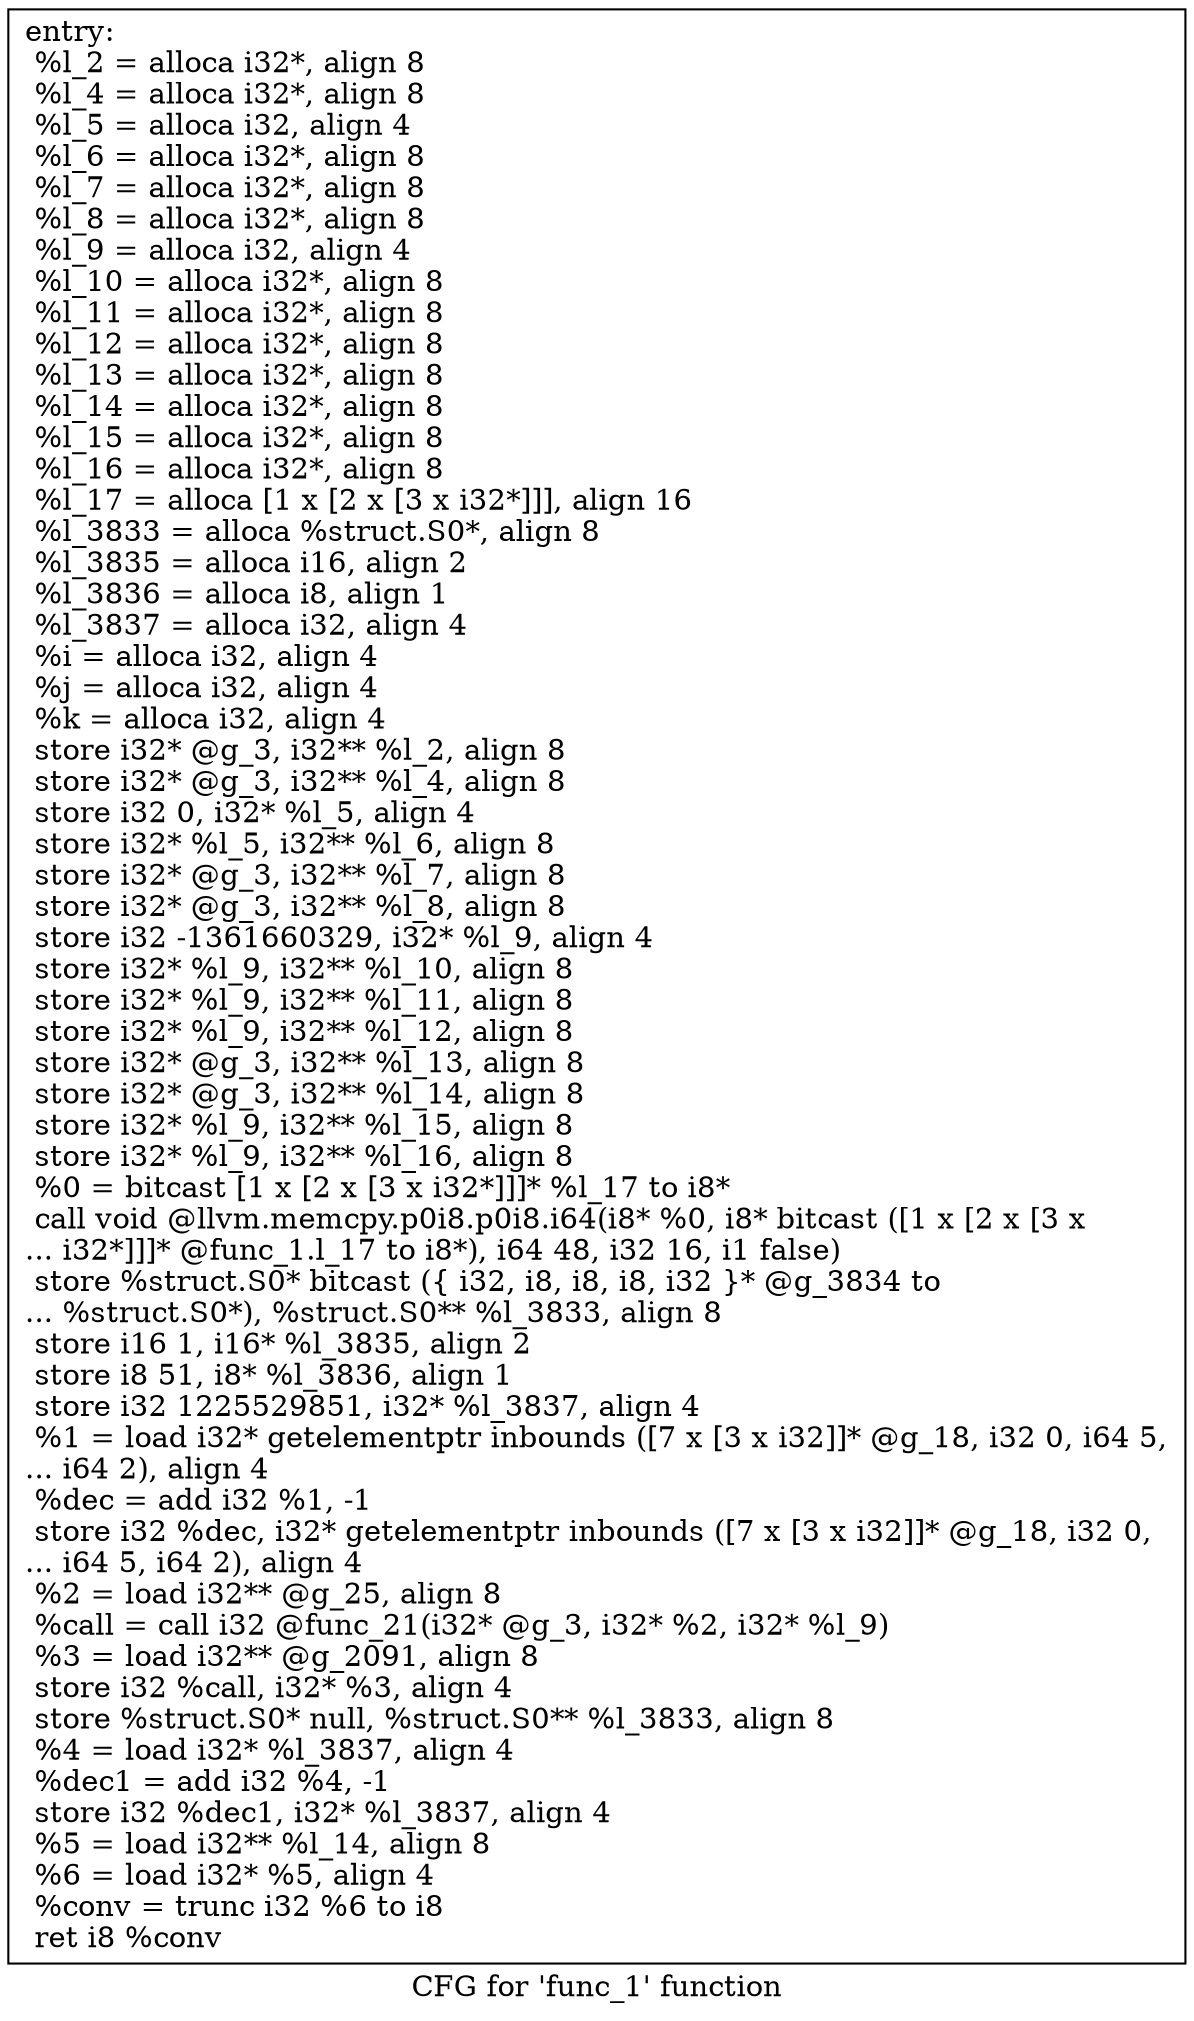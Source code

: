 digraph "CFG for 'func_1' function" {
	label="CFG for 'func_1' function";

	Node0xa7d93f8 [shape=record,label="{entry:\l  %l_2 = alloca i32*, align 8\l  %l_4 = alloca i32*, align 8\l  %l_5 = alloca i32, align 4\l  %l_6 = alloca i32*, align 8\l  %l_7 = alloca i32*, align 8\l  %l_8 = alloca i32*, align 8\l  %l_9 = alloca i32, align 4\l  %l_10 = alloca i32*, align 8\l  %l_11 = alloca i32*, align 8\l  %l_12 = alloca i32*, align 8\l  %l_13 = alloca i32*, align 8\l  %l_14 = alloca i32*, align 8\l  %l_15 = alloca i32*, align 8\l  %l_16 = alloca i32*, align 8\l  %l_17 = alloca [1 x [2 x [3 x i32*]]], align 16\l  %l_3833 = alloca %struct.S0*, align 8\l  %l_3835 = alloca i16, align 2\l  %l_3836 = alloca i8, align 1\l  %l_3837 = alloca i32, align 4\l  %i = alloca i32, align 4\l  %j = alloca i32, align 4\l  %k = alloca i32, align 4\l  store i32* @g_3, i32** %l_2, align 8\l  store i32* @g_3, i32** %l_4, align 8\l  store i32 0, i32* %l_5, align 4\l  store i32* %l_5, i32** %l_6, align 8\l  store i32* @g_3, i32** %l_7, align 8\l  store i32* @g_3, i32** %l_8, align 8\l  store i32 -1361660329, i32* %l_9, align 4\l  store i32* %l_9, i32** %l_10, align 8\l  store i32* %l_9, i32** %l_11, align 8\l  store i32* %l_9, i32** %l_12, align 8\l  store i32* @g_3, i32** %l_13, align 8\l  store i32* @g_3, i32** %l_14, align 8\l  store i32* %l_9, i32** %l_15, align 8\l  store i32* %l_9, i32** %l_16, align 8\l  %0 = bitcast [1 x [2 x [3 x i32*]]]* %l_17 to i8*\l  call void @llvm.memcpy.p0i8.p0i8.i64(i8* %0, i8* bitcast ([1 x [2 x [3 x\l... i32*]]]* @func_1.l_17 to i8*), i64 48, i32 16, i1 false)\l  store %struct.S0* bitcast (\{ i32, i8, i8, i8, i32 \}* @g_3834 to\l... %struct.S0*), %struct.S0** %l_3833, align 8\l  store i16 1, i16* %l_3835, align 2\l  store i8 51, i8* %l_3836, align 1\l  store i32 1225529851, i32* %l_3837, align 4\l  %1 = load i32* getelementptr inbounds ([7 x [3 x i32]]* @g_18, i32 0, i64 5,\l... i64 2), align 4\l  %dec = add i32 %1, -1\l  store i32 %dec, i32* getelementptr inbounds ([7 x [3 x i32]]* @g_18, i32 0,\l... i64 5, i64 2), align 4\l  %2 = load i32** @g_25, align 8\l  %call = call i32 @func_21(i32* @g_3, i32* %2, i32* %l_9)\l  %3 = load i32** @g_2091, align 8\l  store i32 %call, i32* %3, align 4\l  store %struct.S0* null, %struct.S0** %l_3833, align 8\l  %4 = load i32* %l_3837, align 4\l  %dec1 = add i32 %4, -1\l  store i32 %dec1, i32* %l_3837, align 4\l  %5 = load i32** %l_14, align 8\l  %6 = load i32* %5, align 4\l  %conv = trunc i32 %6 to i8\l  ret i8 %conv\l}"];
}
